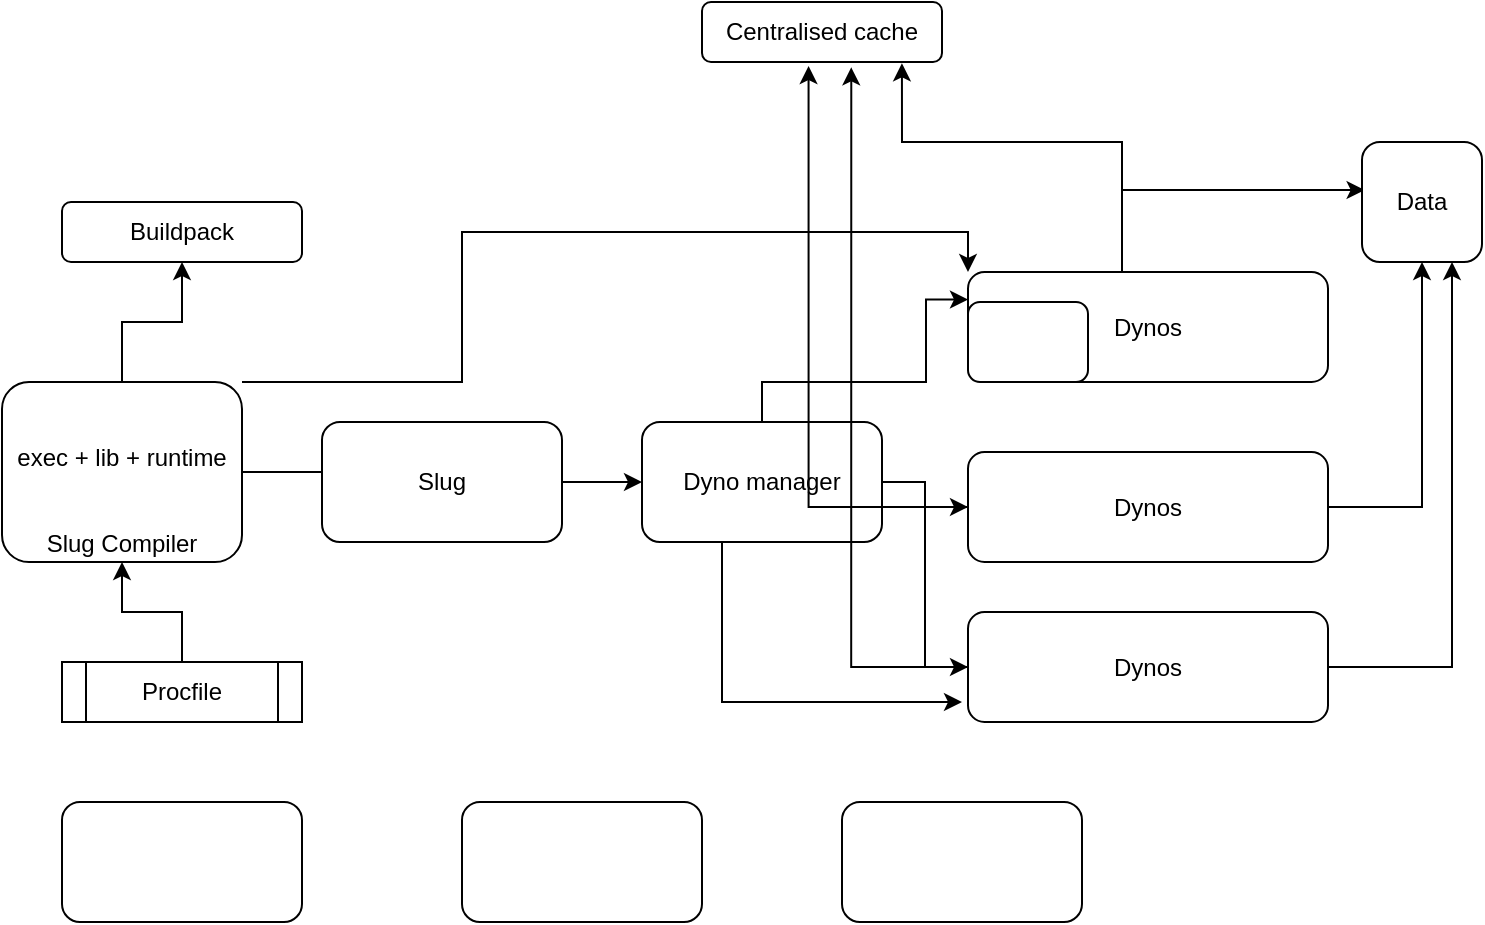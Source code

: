 <mxfile version="13.1.3"><diagram id="p4ufxWRDTEUfGMYADAe3" name="Page-1"><mxGraphModel dx="784" dy="1519" grid="1" gridSize="10" guides="1" tooltips="1" connect="1" arrows="1" fold="1" page="1" pageScale="1" pageWidth="850" pageHeight="1100" math="0" shadow="0"><root><mxCell id="0"/><mxCell id="1" parent="0"/><mxCell id="IlHAHTPBwbfn0GMaYHoL-29" value="" style="edgeStyle=orthogonalEdgeStyle;rounded=0;orthogonalLoop=1;jettySize=auto;html=1;entryX=0.022;entryY=0.4;entryDx=0;entryDy=0;entryPerimeter=0;" edge="1" parent="1" source="IlHAHTPBwbfn0GMaYHoL-1" target="IlHAHTPBwbfn0GMaYHoL-24"><mxGeometry relative="1" as="geometry"><mxPoint x="633" y="-10" as="targetPoint"/><Array as="points"><mxPoint x="620" y="4"/></Array></mxGeometry></mxCell><mxCell id="IlHAHTPBwbfn0GMaYHoL-38" style="edgeStyle=orthogonalEdgeStyle;rounded=0;orthogonalLoop=1;jettySize=auto;html=1;entryX=0.833;entryY=1.022;entryDx=0;entryDy=0;entryPerimeter=0;" edge="1" parent="1" source="IlHAHTPBwbfn0GMaYHoL-1" target="IlHAHTPBwbfn0GMaYHoL-37"><mxGeometry relative="1" as="geometry"><Array as="points"><mxPoint x="620" y="-20"/><mxPoint x="510" y="-20"/></Array></mxGeometry></mxCell><mxCell id="IlHAHTPBwbfn0GMaYHoL-1" value="Dynos" style="rounded=1;whiteSpace=wrap;html=1;" vertex="1" parent="1"><mxGeometry x="543" y="45" width="180" height="55" as="geometry"/></mxCell><mxCell id="IlHAHTPBwbfn0GMaYHoL-2" value="" style="rounded=1;whiteSpace=wrap;html=1;" vertex="1" parent="1"><mxGeometry x="90" y="310" width="120" height="60" as="geometry"/></mxCell><mxCell id="IlHAHTPBwbfn0GMaYHoL-3" value="" style="rounded=1;whiteSpace=wrap;html=1;" vertex="1" parent="1"><mxGeometry x="290" y="310" width="120" height="60" as="geometry"/></mxCell><mxCell id="IlHAHTPBwbfn0GMaYHoL-4" value="" style="rounded=1;whiteSpace=wrap;html=1;" vertex="1" parent="1"><mxGeometry x="480" y="310" width="120" height="60" as="geometry"/></mxCell><mxCell id="IlHAHTPBwbfn0GMaYHoL-7" value="" style="edgeStyle=orthogonalEdgeStyle;rounded=0;orthogonalLoop=1;jettySize=auto;html=1;" edge="1" parent="1" source="IlHAHTPBwbfn0GMaYHoL-5" target="IlHAHTPBwbfn0GMaYHoL-6"><mxGeometry relative="1" as="geometry"/></mxCell><mxCell id="IlHAHTPBwbfn0GMaYHoL-17" value="" style="edgeStyle=orthogonalEdgeStyle;rounded=0;orthogonalLoop=1;jettySize=auto;html=1;entryX=0;entryY=0.5;entryDx=0;entryDy=0;" edge="1" parent="1" source="IlHAHTPBwbfn0GMaYHoL-5" target="IlHAHTPBwbfn0GMaYHoL-11"><mxGeometry relative="1" as="geometry"><mxPoint x="260" y="140" as="targetPoint"/></mxGeometry></mxCell><mxCell id="IlHAHTPBwbfn0GMaYHoL-21" style="edgeStyle=orthogonalEdgeStyle;rounded=0;orthogonalLoop=1;jettySize=auto;html=1;entryX=0;entryY=0;entryDx=0;entryDy=0;" edge="1" parent="1" source="IlHAHTPBwbfn0GMaYHoL-5" target="IlHAHTPBwbfn0GMaYHoL-1"><mxGeometry relative="1" as="geometry"><Array as="points"><mxPoint x="290" y="100"/><mxPoint x="290" y="25"/><mxPoint x="543" y="25"/></Array></mxGeometry></mxCell><mxCell id="IlHAHTPBwbfn0GMaYHoL-5" value="&lt;br&gt;&lt;br&gt;exec + lib + runtime&lt;br&gt;&lt;br&gt;&lt;br&gt;Slug Compiler" style="rounded=1;whiteSpace=wrap;html=1;" vertex="1" parent="1"><mxGeometry x="60" y="100" width="120" height="90" as="geometry"/></mxCell><mxCell id="IlHAHTPBwbfn0GMaYHoL-6" value="Buildpack" style="rounded=1;whiteSpace=wrap;html=1;" vertex="1" parent="1"><mxGeometry x="90" y="10" width="120" height="30" as="geometry"/></mxCell><mxCell id="IlHAHTPBwbfn0GMaYHoL-9" value="" style="edgeStyle=orthogonalEdgeStyle;rounded=0;orthogonalLoop=1;jettySize=auto;html=1;" edge="1" parent="1" source="IlHAHTPBwbfn0GMaYHoL-8" target="IlHAHTPBwbfn0GMaYHoL-5"><mxGeometry relative="1" as="geometry"/></mxCell><mxCell id="IlHAHTPBwbfn0GMaYHoL-8" value="Procfile" style="shape=process;whiteSpace=wrap;html=1;backgroundOutline=1;" vertex="1" parent="1"><mxGeometry x="90" y="240" width="120" height="30" as="geometry"/></mxCell><mxCell id="IlHAHTPBwbfn0GMaYHoL-15" value="" style="edgeStyle=orthogonalEdgeStyle;rounded=0;orthogonalLoop=1;jettySize=auto;html=1;entryX=0;entryY=0.25;entryDx=0;entryDy=0;" edge="1" parent="1" source="IlHAHTPBwbfn0GMaYHoL-11" target="IlHAHTPBwbfn0GMaYHoL-1"><mxGeometry relative="1" as="geometry"><mxPoint x="440" y="40" as="targetPoint"/><Array as="points"><mxPoint x="440" y="100"/><mxPoint x="522" y="100"/><mxPoint x="522" y="59"/></Array></mxGeometry></mxCell><mxCell id="IlHAHTPBwbfn0GMaYHoL-33" style="edgeStyle=orthogonalEdgeStyle;rounded=0;orthogonalLoop=1;jettySize=auto;html=1;entryX=0;entryY=0.5;entryDx=0;entryDy=0;" edge="1" parent="1" source="IlHAHTPBwbfn0GMaYHoL-11" target="IlHAHTPBwbfn0GMaYHoL-22"><mxGeometry relative="1" as="geometry"/></mxCell><mxCell id="IlHAHTPBwbfn0GMaYHoL-34" style="edgeStyle=orthogonalEdgeStyle;rounded=0;orthogonalLoop=1;jettySize=auto;html=1;entryX=0;entryY=0.5;entryDx=0;entryDy=0;" edge="1" parent="1" source="IlHAHTPBwbfn0GMaYHoL-11" target="IlHAHTPBwbfn0GMaYHoL-23"><mxGeometry relative="1" as="geometry"/></mxCell><mxCell id="IlHAHTPBwbfn0GMaYHoL-35" style="edgeStyle=orthogonalEdgeStyle;rounded=0;orthogonalLoop=1;jettySize=auto;html=1;" edge="1" parent="1" source="IlHAHTPBwbfn0GMaYHoL-11"><mxGeometry relative="1" as="geometry"><mxPoint x="540" y="260" as="targetPoint"/><Array as="points"><mxPoint x="420" y="260"/></Array></mxGeometry></mxCell><mxCell id="IlHAHTPBwbfn0GMaYHoL-11" value="Dyno manager" style="rounded=1;whiteSpace=wrap;html=1;" vertex="1" parent="1"><mxGeometry x="380" y="120" width="120" height="60" as="geometry"/></mxCell><mxCell id="IlHAHTPBwbfn0GMaYHoL-30" style="edgeStyle=orthogonalEdgeStyle;rounded=0;orthogonalLoop=1;jettySize=auto;html=1;entryX=0.5;entryY=1;entryDx=0;entryDy=0;" edge="1" parent="1" source="IlHAHTPBwbfn0GMaYHoL-22" target="IlHAHTPBwbfn0GMaYHoL-24"><mxGeometry relative="1" as="geometry"/></mxCell><mxCell id="IlHAHTPBwbfn0GMaYHoL-39" style="edgeStyle=orthogonalEdgeStyle;rounded=0;orthogonalLoop=1;jettySize=auto;html=1;entryX=0.444;entryY=1.067;entryDx=0;entryDy=0;entryPerimeter=0;" edge="1" parent="1" source="IlHAHTPBwbfn0GMaYHoL-22" target="IlHAHTPBwbfn0GMaYHoL-37"><mxGeometry relative="1" as="geometry"/></mxCell><mxCell id="IlHAHTPBwbfn0GMaYHoL-22" value="Dynos" style="rounded=1;whiteSpace=wrap;html=1;" vertex="1" parent="1"><mxGeometry x="543" y="135" width="180" height="55" as="geometry"/></mxCell><mxCell id="IlHAHTPBwbfn0GMaYHoL-31" style="edgeStyle=orthogonalEdgeStyle;rounded=0;orthogonalLoop=1;jettySize=auto;html=1;entryX=0.75;entryY=1;entryDx=0;entryDy=0;" edge="1" parent="1" source="IlHAHTPBwbfn0GMaYHoL-23" target="IlHAHTPBwbfn0GMaYHoL-24"><mxGeometry relative="1" as="geometry"/></mxCell><mxCell id="IlHAHTPBwbfn0GMaYHoL-40" style="edgeStyle=orthogonalEdgeStyle;rounded=0;orthogonalLoop=1;jettySize=auto;html=1;entryX=0.622;entryY=1.089;entryDx=0;entryDy=0;entryPerimeter=0;" edge="1" parent="1" source="IlHAHTPBwbfn0GMaYHoL-23" target="IlHAHTPBwbfn0GMaYHoL-37"><mxGeometry relative="1" as="geometry"/></mxCell><mxCell id="IlHAHTPBwbfn0GMaYHoL-23" value="Dynos" style="rounded=1;whiteSpace=wrap;html=1;" vertex="1" parent="1"><mxGeometry x="543" y="215" width="180" height="55" as="geometry"/></mxCell><mxCell id="IlHAHTPBwbfn0GMaYHoL-24" value="Data" style="rounded=1;whiteSpace=wrap;html=1;" vertex="1" parent="1"><mxGeometry x="740" y="-20" width="60" height="60" as="geometry"/></mxCell><mxCell id="IlHAHTPBwbfn0GMaYHoL-32" value="Slug" style="rounded=1;whiteSpace=wrap;html=1;" vertex="1" parent="1"><mxGeometry x="220" y="120" width="120" height="60" as="geometry"/></mxCell><mxCell id="IlHAHTPBwbfn0GMaYHoL-37" value="Centralised cache" style="rounded=1;whiteSpace=wrap;html=1;" vertex="1" parent="1"><mxGeometry x="410" y="-90" width="120" height="30" as="geometry"/></mxCell><mxCell id="IlHAHTPBwbfn0GMaYHoL-41" value="" style="rounded=1;whiteSpace=wrap;html=1;" vertex="1" parent="1"><mxGeometry x="543" y="60" width="60" height="40" as="geometry"/></mxCell></root></mxGraphModel></diagram></mxfile>